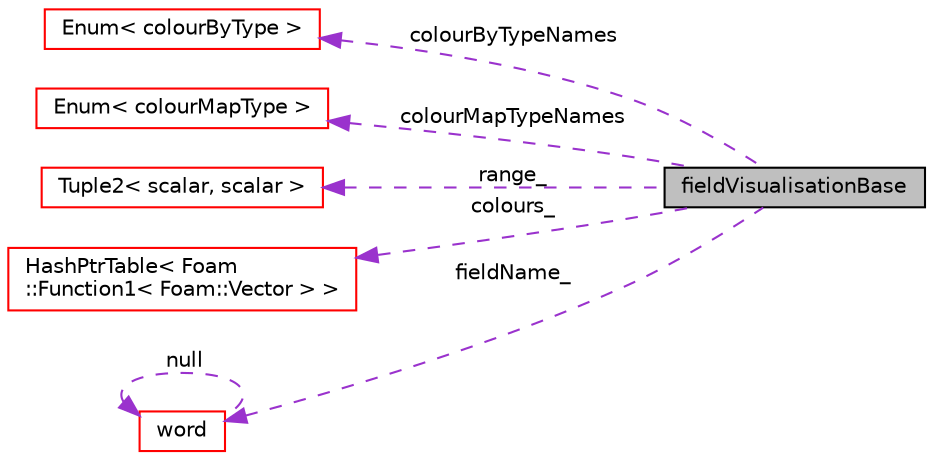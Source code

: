 digraph "fieldVisualisationBase"
{
  bgcolor="transparent";
  edge [fontname="Helvetica",fontsize="10",labelfontname="Helvetica",labelfontsize="10"];
  node [fontname="Helvetica",fontsize="10",shape=record];
  rankdir="LR";
  Node1 [label="fieldVisualisationBase",height=0.2,width=0.4,color="black", fillcolor="grey75", style="filled" fontcolor="black"];
  Node2 -> Node1 [dir="back",color="darkorchid3",fontsize="10",style="dashed",label=" colourByTypeNames" ,fontname="Helvetica"];
  Node2 [label="Enum\< colourByType \>",height=0.2,width=0.4,color="red",URL="$classFoam_1_1Enum.html"];
  Node3 -> Node1 [dir="back",color="darkorchid3",fontsize="10",style="dashed",label=" colourMapTypeNames" ,fontname="Helvetica"];
  Node3 [label="Enum\< colourMapType \>",height=0.2,width=0.4,color="red",URL="$classFoam_1_1Enum.html"];
  Node4 -> Node1 [dir="back",color="darkorchid3",fontsize="10",style="dashed",label=" range_" ,fontname="Helvetica"];
  Node4 [label="Tuple2\< scalar, scalar \>",height=0.2,width=0.4,color="red",URL="$classFoam_1_1Tuple2.html"];
  Node5 -> Node1 [dir="back",color="darkorchid3",fontsize="10",style="dashed",label=" colours_" ,fontname="Helvetica"];
  Node5 [label="HashPtrTable\< Foam\l::Function1\< Foam::Vector \> \>",height=0.2,width=0.4,color="red",URL="$classFoam_1_1HashPtrTable.html"];
  Node6 -> Node1 [dir="back",color="darkorchid3",fontsize="10",style="dashed",label=" fieldName_" ,fontname="Helvetica"];
  Node6 [label="word",height=0.2,width=0.4,color="red",URL="$classFoam_1_1word.html",tooltip="A class for handling words, derived from Foam::string. "];
  Node6 -> Node6 [dir="back",color="darkorchid3",fontsize="10",style="dashed",label=" null" ,fontname="Helvetica"];
}
